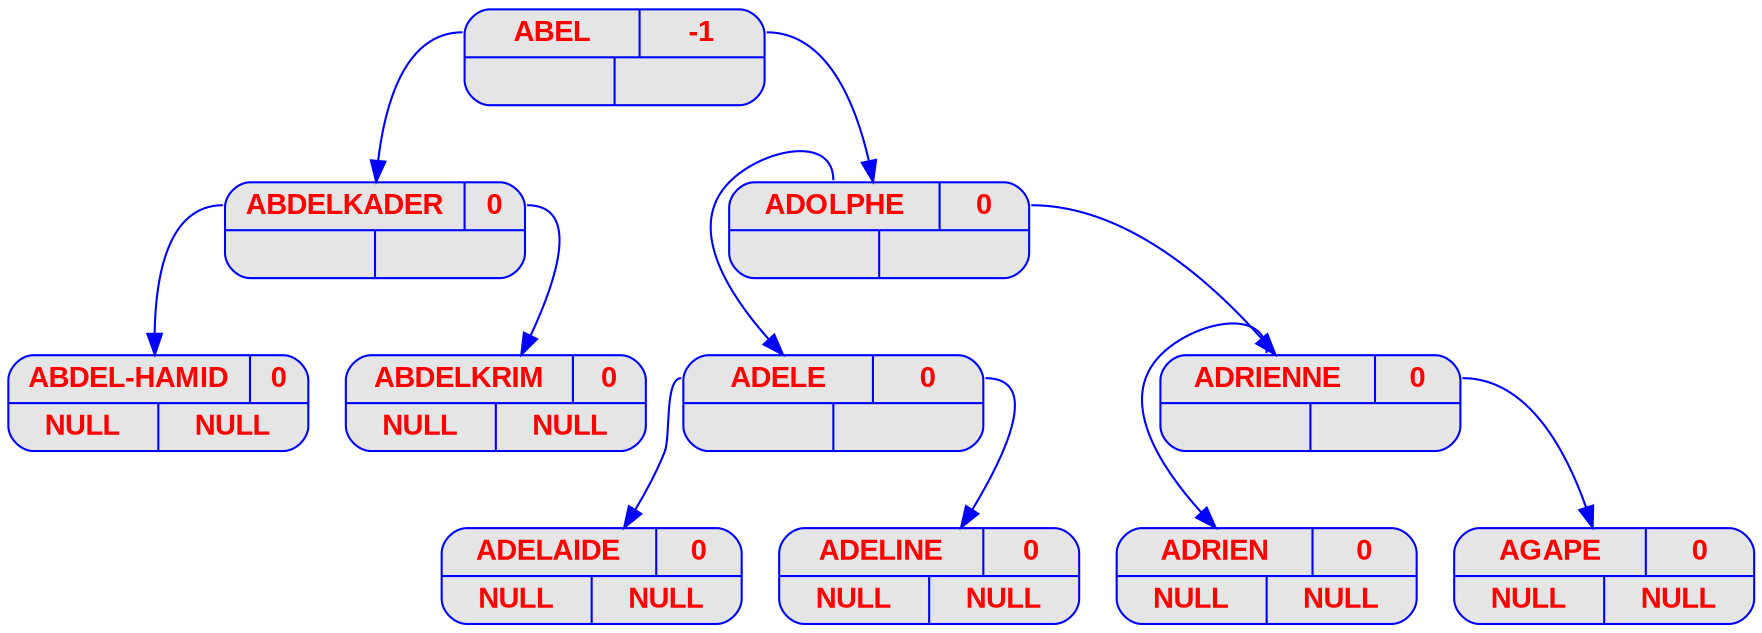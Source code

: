 digraph displayAVL {
	node [
		fontname  = "Arial bold" 
		fontsize  = "14"
		fontcolor = "red"
		style     = "rounded, filled"
		shape     = "record"
		fillcolor = "grey90"
		color     = "blue"
		width     = "2"
	]

	edge [
		color     = "blue"
	]

	"ABEL" [label = "{{<g> ABEL | <d> -1 } | { <g> | <d>}}"];
	"ABEL":g -> "ABDELKADER";
	"ABDELKADER" [label = "{{<g> ABDELKADER | <d> 0 } | { <g> | <d>}}"];
	"ABDELKADER":g -> "ABDEL-HAMID";
	"ABDEL-HAMID" [label = "{{<g> ABDEL-HAMID | <d> 0 } | { <g> | <d>}}"];
	"ABDEL-HAMID" [label = "{{<g> ABDEL-HAMID | <d> 0 }| { <g> NULL | <d> NULL}}"];
	"ABDELKADER":d -> "ABDELKRIM";
	"ABDELKRIM" [label = "{{<g> ABDELKRIM | <d> 0 } | { <g> | <d>}}"];
	"ABDELKRIM" [label = "{{<g> ABDELKRIM | <d> 0 }| { <g> NULL | <d> NULL}}"];
	"ABEL":d -> "ADOLPHE";
	"ADOLPHE" [label = "{{<g> ADOLPHE | <d> 0 } | { <g> | <d>}}"];
	"ADOLPHE":g -> "ADELE";
	"ADELE" [label = "{{<g> ADELE | <d> 0 } | { <g> | <d>}}"];
	"ADELE":g -> "ADELAIDE";
	"ADELAIDE" [label = "{{<g> ADELAIDE | <d> 0 } | { <g> | <d>}}"];
	"ADELAIDE" [label = "{{<g> ADELAIDE | <d> 0 }| { <g> NULL | <d> NULL}}"];
	"ADELE":d -> "ADELINE";
	"ADELINE" [label = "{{<g> ADELINE | <d> 0 } | { <g> | <d>}}"];
	"ADELINE" [label = "{{<g> ADELINE | <d> 0 }| { <g> NULL | <d> NULL}}"];
	"ADOLPHE":d -> "ADRIENNE";
	"ADRIENNE" [label = "{{<g> ADRIENNE | <d> 0 } | { <g> | <d>}}"];
	"ADRIENNE":g -> "ADRIEN";
	"ADRIEN" [label = "{{<g> ADRIEN | <d> 0 } | { <g> | <d>}}"];
	"ADRIEN" [label = "{{<g> ADRIEN | <d> 0 }| { <g> NULL | <d> NULL}}"];
	"ADRIENNE":d -> "AGAPE";
	"AGAPE" [label = "{{<g> AGAPE | <d> 0 } | { <g> | <d>}}"];
	"AGAPE" [label = "{{<g> AGAPE | <d> 0 }| { <g> NULL | <d> NULL}}"];
}
